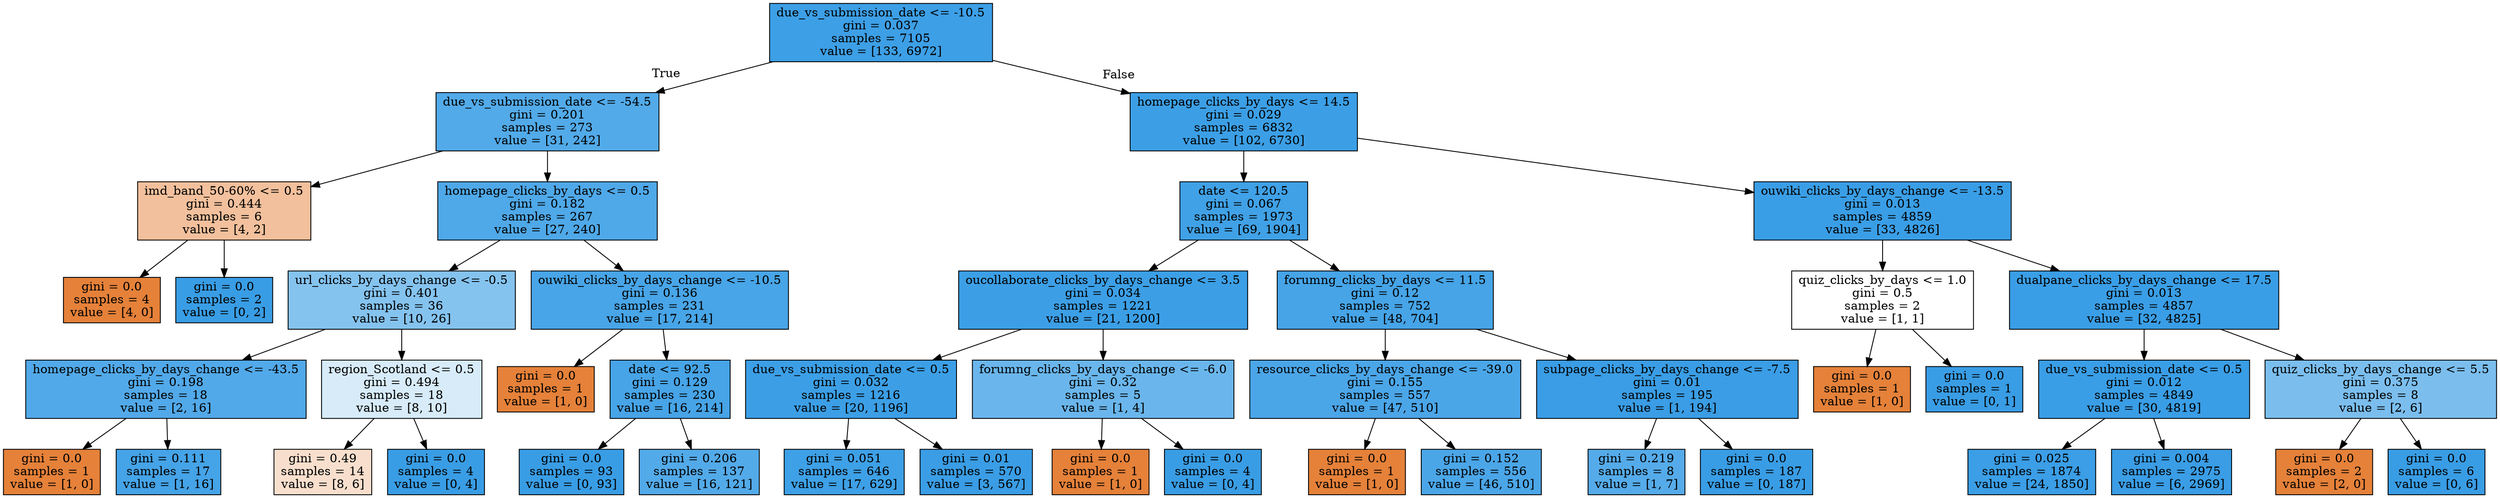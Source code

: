 digraph Tree {
node [shape=box, style="filled", color="black"] ;
0 [label="due_vs_submission_date <= -10.5\ngini = 0.037\nsamples = 7105\nvalue = [133, 6972]", fillcolor="#399de5fa"] ;
1 [label="due_vs_submission_date <= -54.5\ngini = 0.201\nsamples = 273\nvalue = [31, 242]", fillcolor="#399de5de"] ;
0 -> 1 [labeldistance=2.5, labelangle=45, headlabel="True"] ;
2 [label="imd_band_50-60% <= 0.5\ngini = 0.444\nsamples = 6\nvalue = [4, 2]", fillcolor="#e581397f"] ;
1 -> 2 ;
3 [label="gini = 0.0\nsamples = 4\nvalue = [4, 0]", fillcolor="#e58139ff"] ;
2 -> 3 ;
4 [label="gini = 0.0\nsamples = 2\nvalue = [0, 2]", fillcolor="#399de5ff"] ;
2 -> 4 ;
5 [label="homepage_clicks_by_days <= 0.5\ngini = 0.182\nsamples = 267\nvalue = [27, 240]", fillcolor="#399de5e2"] ;
1 -> 5 ;
6 [label="url_clicks_by_days_change <= -0.5\ngini = 0.401\nsamples = 36\nvalue = [10, 26]", fillcolor="#399de59d"] ;
5 -> 6 ;
7 [label="homepage_clicks_by_days_change <= -43.5\ngini = 0.198\nsamples = 18\nvalue = [2, 16]", fillcolor="#399de5df"] ;
6 -> 7 ;
8 [label="gini = 0.0\nsamples = 1\nvalue = [1, 0]", fillcolor="#e58139ff"] ;
7 -> 8 ;
9 [label="gini = 0.111\nsamples = 17\nvalue = [1, 16]", fillcolor="#399de5ef"] ;
7 -> 9 ;
10 [label="region_Scotland <= 0.5\ngini = 0.494\nsamples = 18\nvalue = [8, 10]", fillcolor="#399de533"] ;
6 -> 10 ;
11 [label="gini = 0.49\nsamples = 14\nvalue = [8, 6]", fillcolor="#e5813940"] ;
10 -> 11 ;
12 [label="gini = 0.0\nsamples = 4\nvalue = [0, 4]", fillcolor="#399de5ff"] ;
10 -> 12 ;
13 [label="ouwiki_clicks_by_days_change <= -10.5\ngini = 0.136\nsamples = 231\nvalue = [17, 214]", fillcolor="#399de5eb"] ;
5 -> 13 ;
14 [label="gini = 0.0\nsamples = 1\nvalue = [1, 0]", fillcolor="#e58139ff"] ;
13 -> 14 ;
15 [label="date <= 92.5\ngini = 0.129\nsamples = 230\nvalue = [16, 214]", fillcolor="#399de5ec"] ;
13 -> 15 ;
16 [label="gini = 0.0\nsamples = 93\nvalue = [0, 93]", fillcolor="#399de5ff"] ;
15 -> 16 ;
17 [label="gini = 0.206\nsamples = 137\nvalue = [16, 121]", fillcolor="#399de5dd"] ;
15 -> 17 ;
18 [label="homepage_clicks_by_days <= 14.5\ngini = 0.029\nsamples = 6832\nvalue = [102, 6730]", fillcolor="#399de5fb"] ;
0 -> 18 [labeldistance=2.5, labelangle=-45, headlabel="False"] ;
19 [label="date <= 120.5\ngini = 0.067\nsamples = 1973\nvalue = [69, 1904]", fillcolor="#399de5f6"] ;
18 -> 19 ;
20 [label="oucollaborate_clicks_by_days_change <= 3.5\ngini = 0.034\nsamples = 1221\nvalue = [21, 1200]", fillcolor="#399de5fb"] ;
19 -> 20 ;
21 [label="due_vs_submission_date <= 0.5\ngini = 0.032\nsamples = 1216\nvalue = [20, 1196]", fillcolor="#399de5fb"] ;
20 -> 21 ;
22 [label="gini = 0.051\nsamples = 646\nvalue = [17, 629]", fillcolor="#399de5f8"] ;
21 -> 22 ;
23 [label="gini = 0.01\nsamples = 570\nvalue = [3, 567]", fillcolor="#399de5fe"] ;
21 -> 23 ;
24 [label="forumng_clicks_by_days_change <= -6.0\ngini = 0.32\nsamples = 5\nvalue = [1, 4]", fillcolor="#399de5bf"] ;
20 -> 24 ;
25 [label="gini = 0.0\nsamples = 1\nvalue = [1, 0]", fillcolor="#e58139ff"] ;
24 -> 25 ;
26 [label="gini = 0.0\nsamples = 4\nvalue = [0, 4]", fillcolor="#399de5ff"] ;
24 -> 26 ;
27 [label="forumng_clicks_by_days <= 11.5\ngini = 0.12\nsamples = 752\nvalue = [48, 704]", fillcolor="#399de5ee"] ;
19 -> 27 ;
28 [label="resource_clicks_by_days_change <= -39.0\ngini = 0.155\nsamples = 557\nvalue = [47, 510]", fillcolor="#399de5e7"] ;
27 -> 28 ;
29 [label="gini = 0.0\nsamples = 1\nvalue = [1, 0]", fillcolor="#e58139ff"] ;
28 -> 29 ;
30 [label="gini = 0.152\nsamples = 556\nvalue = [46, 510]", fillcolor="#399de5e8"] ;
28 -> 30 ;
31 [label="subpage_clicks_by_days_change <= -7.5\ngini = 0.01\nsamples = 195\nvalue = [1, 194]", fillcolor="#399de5fe"] ;
27 -> 31 ;
32 [label="gini = 0.219\nsamples = 8\nvalue = [1, 7]", fillcolor="#399de5db"] ;
31 -> 32 ;
33 [label="gini = 0.0\nsamples = 187\nvalue = [0, 187]", fillcolor="#399de5ff"] ;
31 -> 33 ;
34 [label="ouwiki_clicks_by_days_change <= -13.5\ngini = 0.013\nsamples = 4859\nvalue = [33, 4826]", fillcolor="#399de5fd"] ;
18 -> 34 ;
35 [label="quiz_clicks_by_days <= 1.0\ngini = 0.5\nsamples = 2\nvalue = [1, 1]", fillcolor="#e5813900"] ;
34 -> 35 ;
36 [label="gini = 0.0\nsamples = 1\nvalue = [1, 0]", fillcolor="#e58139ff"] ;
35 -> 36 ;
37 [label="gini = 0.0\nsamples = 1\nvalue = [0, 1]", fillcolor="#399de5ff"] ;
35 -> 37 ;
38 [label="dualpane_clicks_by_days_change <= 17.5\ngini = 0.013\nsamples = 4857\nvalue = [32, 4825]", fillcolor="#399de5fd"] ;
34 -> 38 ;
39 [label="due_vs_submission_date <= 0.5\ngini = 0.012\nsamples = 4849\nvalue = [30, 4819]", fillcolor="#399de5fd"] ;
38 -> 39 ;
40 [label="gini = 0.025\nsamples = 1874\nvalue = [24, 1850]", fillcolor="#399de5fc"] ;
39 -> 40 ;
41 [label="gini = 0.004\nsamples = 2975\nvalue = [6, 2969]", fillcolor="#399de5fe"] ;
39 -> 41 ;
42 [label="quiz_clicks_by_days_change <= 5.5\ngini = 0.375\nsamples = 8\nvalue = [2, 6]", fillcolor="#399de5aa"] ;
38 -> 42 ;
43 [label="gini = 0.0\nsamples = 2\nvalue = [2, 0]", fillcolor="#e58139ff"] ;
42 -> 43 ;
44 [label="gini = 0.0\nsamples = 6\nvalue = [0, 6]", fillcolor="#399de5ff"] ;
42 -> 44 ;
}